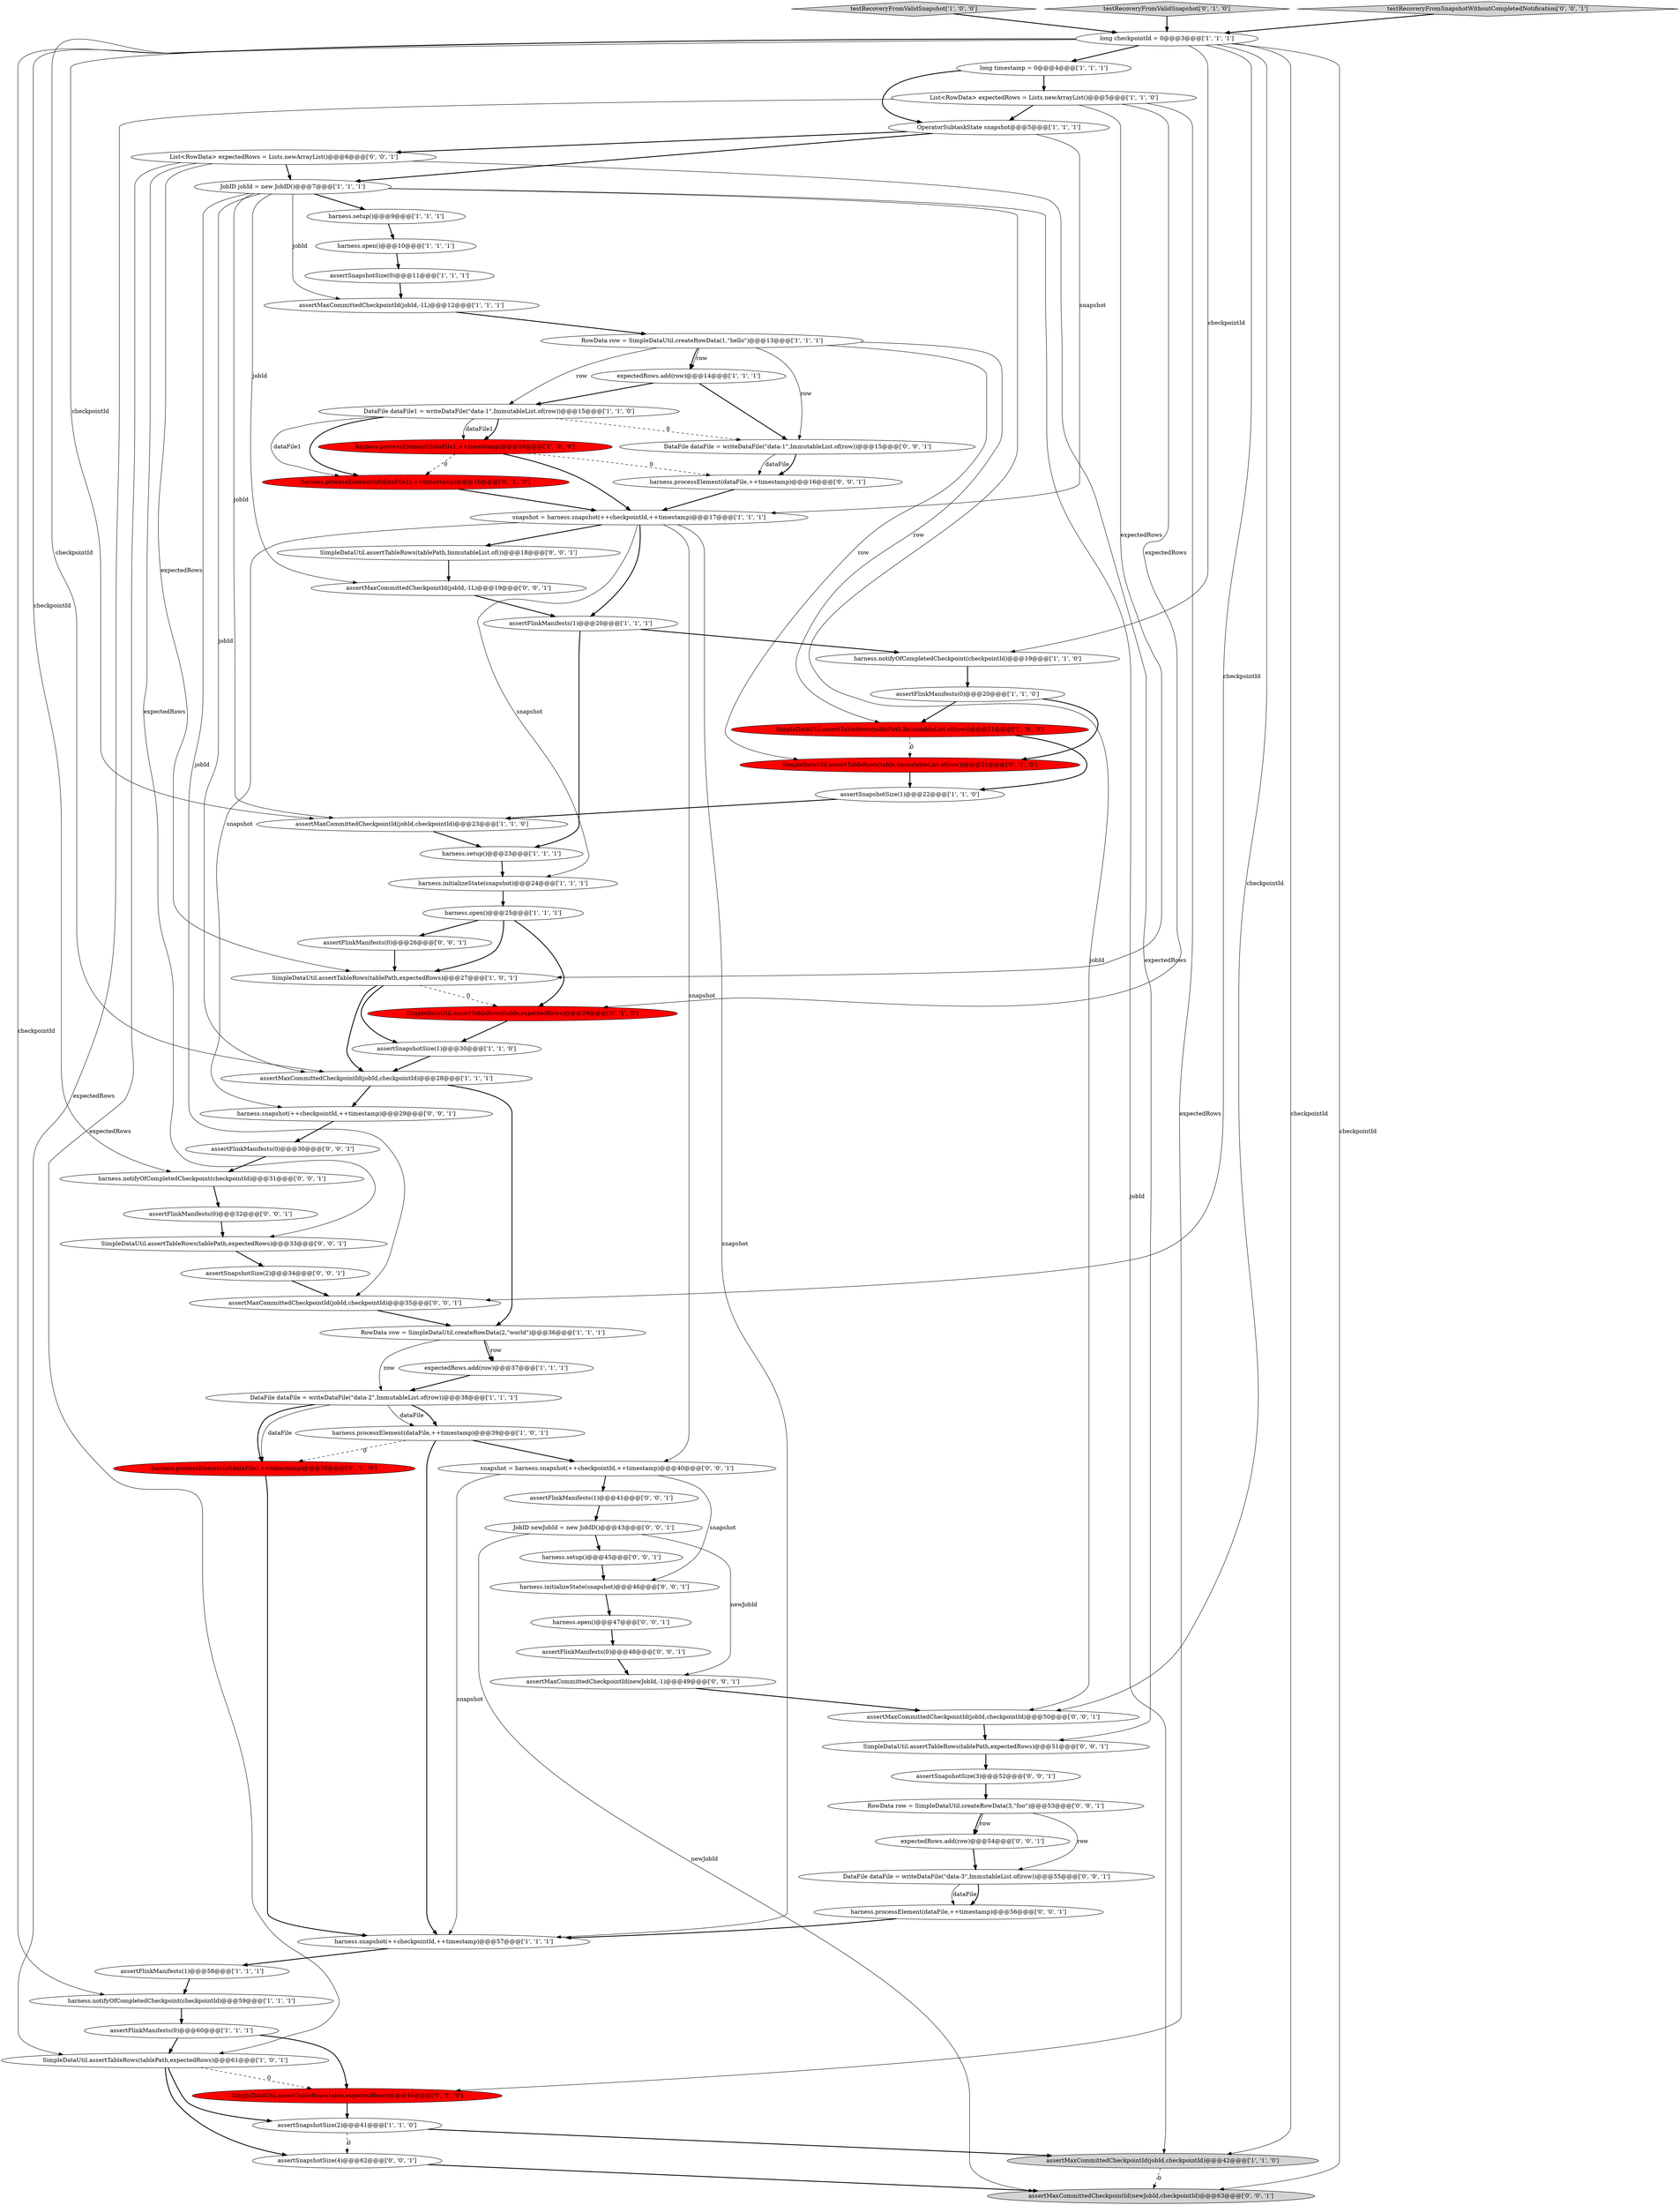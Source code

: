 digraph {
10 [style = filled, label = "harness.open()@@@10@@@['1', '1', '1']", fillcolor = white, shape = ellipse image = "AAA0AAABBB1BBB"];
11 [style = filled, label = "RowData row = SimpleDataUtil.createRowData(1,\"hello\")@@@13@@@['1', '1', '1']", fillcolor = white, shape = ellipse image = "AAA0AAABBB1BBB"];
39 [style = filled, label = "harness.processElement(of(dataFile1),++timestamp)@@@16@@@['0', '1', '0']", fillcolor = red, shape = ellipse image = "AAA1AAABBB2BBB"];
69 [style = filled, label = "List<RowData> expectedRows = Lists.newArrayList()@@@6@@@['0', '0', '1']", fillcolor = white, shape = ellipse image = "AAA0AAABBB3BBB"];
56 [style = filled, label = "assertSnapshotSize(4)@@@62@@@['0', '0', '1']", fillcolor = white, shape = ellipse image = "AAA0AAABBB3BBB"];
7 [style = filled, label = "assertSnapshotSize(1)@@@22@@@['1', '1', '0']", fillcolor = white, shape = ellipse image = "AAA0AAABBB1BBB"];
28 [style = filled, label = "snapshot = harness.snapshot(++checkpointId,++timestamp)@@@17@@@['1', '1', '1']", fillcolor = white, shape = ellipse image = "AAA0AAABBB1BBB"];
49 [style = filled, label = "assertSnapshotSize(2)@@@34@@@['0', '0', '1']", fillcolor = white, shape = ellipse image = "AAA0AAABBB3BBB"];
23 [style = filled, label = "long timestamp = 0@@@4@@@['1', '1', '1']", fillcolor = white, shape = ellipse image = "AAA0AAABBB1BBB"];
52 [style = filled, label = "DataFile dataFile = writeDataFile(\"data-3\",ImmutableList.of(row))@@@55@@@['0', '0', '1']", fillcolor = white, shape = ellipse image = "AAA0AAABBB3BBB"];
36 [style = filled, label = "expectedRows.add(row)@@@14@@@['1', '1', '1']", fillcolor = white, shape = ellipse image = "AAA0AAABBB1BBB"];
48 [style = filled, label = "harness.initializeState(snapshot)@@@46@@@['0', '0', '1']", fillcolor = white, shape = ellipse image = "AAA0AAABBB3BBB"];
68 [style = filled, label = "assertMaxCommittedCheckpointId(newJobId,-1)@@@49@@@['0', '0', '1']", fillcolor = white, shape = ellipse image = "AAA0AAABBB3BBB"];
73 [style = filled, label = "assertFlinkManifests(0)@@@26@@@['0', '0', '1']", fillcolor = white, shape = ellipse image = "AAA0AAABBB3BBB"];
29 [style = filled, label = "harness.setup()@@@23@@@['1', '1', '1']", fillcolor = white, shape = ellipse image = "AAA0AAABBB1BBB"];
62 [style = filled, label = "assertMaxCommittedCheckpointId(newJobId,checkpointId)@@@63@@@['0', '0', '1']", fillcolor = lightgray, shape = ellipse image = "AAA0AAABBB3BBB"];
15 [style = filled, label = "assertFlinkManifests(0)@@@20@@@['1', '1', '0']", fillcolor = white, shape = ellipse image = "AAA0AAABBB1BBB"];
22 [style = filled, label = "harness.processElement(dataFile1,++timestamp)@@@16@@@['1', '0', '0']", fillcolor = red, shape = ellipse image = "AAA1AAABBB1BBB"];
5 [style = filled, label = "expectedRows.add(row)@@@37@@@['1', '1', '1']", fillcolor = white, shape = ellipse image = "AAA0AAABBB1BBB"];
60 [style = filled, label = "assertFlinkManifests(0)@@@32@@@['0', '0', '1']", fillcolor = white, shape = ellipse image = "AAA0AAABBB3BBB"];
55 [style = filled, label = "harness.open()@@@47@@@['0', '0', '1']", fillcolor = white, shape = ellipse image = "AAA0AAABBB3BBB"];
12 [style = filled, label = "OperatorSubtaskState snapshot@@@5@@@['1', '1', '1']", fillcolor = white, shape = ellipse image = "AAA0AAABBB1BBB"];
57 [style = filled, label = "DataFile dataFile = writeDataFile(\"data-1\",ImmutableList.of(row))@@@15@@@['0', '0', '1']", fillcolor = white, shape = ellipse image = "AAA0AAABBB3BBB"];
72 [style = filled, label = "assertFlinkManifests(1)@@@41@@@['0', '0', '1']", fillcolor = white, shape = ellipse image = "AAA0AAABBB3BBB"];
20 [style = filled, label = "assertFlinkManifests(1)@@@58@@@['1', '1', '1']", fillcolor = white, shape = ellipse image = "AAA0AAABBB1BBB"];
51 [style = filled, label = "assertMaxCommittedCheckpointId(jobId,-1L)@@@19@@@['0', '0', '1']", fillcolor = white, shape = ellipse image = "AAA0AAABBB3BBB"];
74 [style = filled, label = "SimpleDataUtil.assertTableRows(tablePath,expectedRows)@@@51@@@['0', '0', '1']", fillcolor = white, shape = ellipse image = "AAA0AAABBB3BBB"];
41 [style = filled, label = "harness.processElement(of(dataFile),++timestamp)@@@35@@@['0', '1', '0']", fillcolor = red, shape = ellipse image = "AAA1AAABBB2BBB"];
32 [style = filled, label = "assertMaxCommittedCheckpointId(jobId,checkpointId)@@@42@@@['1', '1', '0']", fillcolor = lightgray, shape = ellipse image = "AAA0AAABBB1BBB"];
38 [style = filled, label = "SimpleDataUtil.assertTableRows(table,expectedRows)@@@40@@@['0', '1', '0']", fillcolor = red, shape = ellipse image = "AAA1AAABBB2BBB"];
18 [style = filled, label = "DataFile dataFile = writeDataFile(\"data-2\",ImmutableList.of(row))@@@38@@@['1', '1', '1']", fillcolor = white, shape = ellipse image = "AAA0AAABBB1BBB"];
2 [style = filled, label = "List<RowData> expectedRows = Lists.newArrayList()@@@5@@@['1', '1', '0']", fillcolor = white, shape = ellipse image = "AAA0AAABBB1BBB"];
16 [style = filled, label = "harness.setup()@@@9@@@['1', '1', '1']", fillcolor = white, shape = ellipse image = "AAA0AAABBB1BBB"];
54 [style = filled, label = "snapshot = harness.snapshot(++checkpointId,++timestamp)@@@40@@@['0', '0', '1']", fillcolor = white, shape = ellipse image = "AAA0AAABBB3BBB"];
21 [style = filled, label = "SimpleDataUtil.assertTableRows(tablePath,expectedRows)@@@27@@@['1', '0', '1']", fillcolor = white, shape = ellipse image = "AAA0AAABBB1BBB"];
53 [style = filled, label = "JobID newJobId = new JobID()@@@43@@@['0', '0', '1']", fillcolor = white, shape = ellipse image = "AAA0AAABBB3BBB"];
58 [style = filled, label = "harness.notifyOfCompletedCheckpoint(checkpointId)@@@31@@@['0', '0', '1']", fillcolor = white, shape = ellipse image = "AAA0AAABBB3BBB"];
37 [style = filled, label = "SimpleDataUtil.assertTableRows(tablePath,expectedRows)@@@61@@@['1', '0', '1']", fillcolor = white, shape = ellipse image = "AAA0AAABBB1BBB"];
30 [style = filled, label = "harness.initializeState(snapshot)@@@24@@@['1', '1', '1']", fillcolor = white, shape = ellipse image = "AAA0AAABBB1BBB"];
47 [style = filled, label = "SimpleDataUtil.assertTableRows(tablePath,expectedRows)@@@33@@@['0', '0', '1']", fillcolor = white, shape = ellipse image = "AAA0AAABBB3BBB"];
13 [style = filled, label = "testRecoveryFromValidSnapshot['1', '0', '0']", fillcolor = lightgray, shape = diamond image = "AAA0AAABBB1BBB"];
24 [style = filled, label = "assertMaxCommittedCheckpointId(jobId,checkpointId)@@@23@@@['1', '1', '0']", fillcolor = white, shape = ellipse image = "AAA0AAABBB1BBB"];
19 [style = filled, label = "assertSnapshotSize(0)@@@11@@@['1', '1', '1']", fillcolor = white, shape = ellipse image = "AAA0AAABBB1BBB"];
42 [style = filled, label = "testRecoveryFromValidSnapshot['0', '1', '0']", fillcolor = lightgray, shape = diamond image = "AAA0AAABBB2BBB"];
67 [style = filled, label = "expectedRows.add(row)@@@54@@@['0', '0', '1']", fillcolor = white, shape = ellipse image = "AAA0AAABBB3BBB"];
45 [style = filled, label = "assertSnapshotSize(3)@@@52@@@['0', '0', '1']", fillcolor = white, shape = ellipse image = "AAA0AAABBB3BBB"];
43 [style = filled, label = "SimpleDataUtil.assertTableRows(table,expectedRows)@@@29@@@['0', '1', '0']", fillcolor = red, shape = ellipse image = "AAA1AAABBB2BBB"];
8 [style = filled, label = "assertFlinkManifests(0)@@@60@@@['1', '1', '1']", fillcolor = white, shape = ellipse image = "AAA0AAABBB1BBB"];
17 [style = filled, label = "harness.open()@@@25@@@['1', '1', '1']", fillcolor = white, shape = ellipse image = "AAA0AAABBB1BBB"];
3 [style = filled, label = "assertSnapshotSize(1)@@@30@@@['1', '1', '0']", fillcolor = white, shape = ellipse image = "AAA0AAABBB1BBB"];
44 [style = filled, label = "harness.processElement(dataFile,++timestamp)@@@16@@@['0', '0', '1']", fillcolor = white, shape = ellipse image = "AAA0AAABBB3BBB"];
46 [style = filled, label = "SimpleDataUtil.assertTableRows(tablePath,ImmutableList.of())@@@18@@@['0', '0', '1']", fillcolor = white, shape = ellipse image = "AAA0AAABBB3BBB"];
64 [style = filled, label = "harness.snapshot(++checkpointId,++timestamp)@@@29@@@['0', '0', '1']", fillcolor = white, shape = ellipse image = "AAA0AAABBB3BBB"];
66 [style = filled, label = "RowData row = SimpleDataUtil.createRowData(3,\"foo\")@@@53@@@['0', '0', '1']", fillcolor = white, shape = ellipse image = "AAA0AAABBB3BBB"];
33 [style = filled, label = "RowData row = SimpleDataUtil.createRowData(2,\"world\")@@@36@@@['1', '1', '1']", fillcolor = white, shape = ellipse image = "AAA0AAABBB1BBB"];
9 [style = filled, label = "harness.snapshot(++checkpointId,++timestamp)@@@57@@@['1', '1', '1']", fillcolor = white, shape = ellipse image = "AAA0AAABBB1BBB"];
0 [style = filled, label = "long checkpointId = 0@@@3@@@['1', '1', '1']", fillcolor = white, shape = ellipse image = "AAA0AAABBB1BBB"];
31 [style = filled, label = "harness.notifyOfCompletedCheckpoint(checkpointId)@@@59@@@['1', '1', '1']", fillcolor = white, shape = ellipse image = "AAA0AAABBB1BBB"];
1 [style = filled, label = "assertMaxCommittedCheckpointId(jobId,-1L)@@@12@@@['1', '1', '1']", fillcolor = white, shape = ellipse image = "AAA0AAABBB1BBB"];
35 [style = filled, label = "JobID jobId = new JobID()@@@7@@@['1', '1', '1']", fillcolor = white, shape = ellipse image = "AAA0AAABBB1BBB"];
27 [style = filled, label = "harness.notifyOfCompletedCheckpoint(checkpointId)@@@19@@@['1', '1', '0']", fillcolor = white, shape = ellipse image = "AAA0AAABBB1BBB"];
63 [style = filled, label = "harness.setup()@@@45@@@['0', '0', '1']", fillcolor = white, shape = ellipse image = "AAA0AAABBB3BBB"];
65 [style = filled, label = "assertMaxCommittedCheckpointId(jobId,checkpointId)@@@35@@@['0', '0', '1']", fillcolor = white, shape = ellipse image = "AAA0AAABBB3BBB"];
34 [style = filled, label = "assertSnapshotSize(2)@@@41@@@['1', '1', '0']", fillcolor = white, shape = ellipse image = "AAA0AAABBB1BBB"];
59 [style = filled, label = "assertFlinkManifests(0)@@@30@@@['0', '0', '1']", fillcolor = white, shape = ellipse image = "AAA0AAABBB3BBB"];
14 [style = filled, label = "DataFile dataFile1 = writeDataFile(\"data-1\",ImmutableList.of(row))@@@15@@@['1', '1', '0']", fillcolor = white, shape = ellipse image = "AAA0AAABBB1BBB"];
70 [style = filled, label = "assertFlinkManifests(0)@@@48@@@['0', '0', '1']", fillcolor = white, shape = ellipse image = "AAA0AAABBB3BBB"];
61 [style = filled, label = "testRecoveryFromSnapshotWithoutCompletedNotification['0', '0', '1']", fillcolor = lightgray, shape = diamond image = "AAA0AAABBB3BBB"];
71 [style = filled, label = "assertMaxCommittedCheckpointId(jobId,checkpointId)@@@50@@@['0', '0', '1']", fillcolor = white, shape = ellipse image = "AAA0AAABBB3BBB"];
40 [style = filled, label = "SimpleDataUtil.assertTableRows(table,ImmutableList.of(row))@@@21@@@['0', '1', '0']", fillcolor = red, shape = ellipse image = "AAA1AAABBB2BBB"];
4 [style = filled, label = "assertFlinkManifests(1)@@@20@@@['1', '1', '1']", fillcolor = white, shape = ellipse image = "AAA0AAABBB1BBB"];
50 [style = filled, label = "harness.processElement(dataFile,++timestamp)@@@56@@@['0', '0', '1']", fillcolor = white, shape = ellipse image = "AAA0AAABBB3BBB"];
6 [style = filled, label = "assertMaxCommittedCheckpointId(jobId,checkpointId)@@@28@@@['1', '1', '1']", fillcolor = white, shape = ellipse image = "AAA0AAABBB1BBB"];
25 [style = filled, label = "harness.processElement(dataFile,++timestamp)@@@39@@@['1', '0', '1']", fillcolor = white, shape = ellipse image = "AAA0AAABBB1BBB"];
26 [style = filled, label = "SimpleDataUtil.assertTableRows(tablePath,ImmutableList.of(row))@@@21@@@['1', '0', '0']", fillcolor = red, shape = ellipse image = "AAA1AAABBB1BBB"];
22->44 [style = dashed, label="0"];
69->74 [style = solid, label="expectedRows"];
14->22 [style = solid, label="dataFile1"];
66->52 [style = solid, label="row"];
29->30 [style = bold, label=""];
63->48 [style = bold, label=""];
0->6 [style = solid, label="checkpointId"];
0->32 [style = solid, label="checkpointId"];
53->68 [style = solid, label="newJobId"];
10->19 [style = bold, label=""];
2->38 [style = solid, label="expectedRows"];
53->63 [style = bold, label=""];
73->21 [style = bold, label=""];
58->60 [style = bold, label=""];
41->9 [style = bold, label=""];
59->58 [style = bold, label=""];
69->21 [style = solid, label="expectedRows"];
35->65 [style = solid, label="jobId"];
11->36 [style = bold, label=""];
27->15 [style = bold, label=""];
47->49 [style = bold, label=""];
46->51 [style = bold, label=""];
72->53 [style = bold, label=""];
19->1 [style = bold, label=""];
0->71 [style = solid, label="checkpointId"];
43->3 [style = bold, label=""];
60->47 [style = bold, label=""];
12->28 [style = solid, label="snapshot"];
45->66 [style = bold, label=""];
6->64 [style = bold, label=""];
34->56 [style = dashed, label="0"];
71->74 [style = bold, label=""];
35->32 [style = solid, label="jobId"];
35->51 [style = solid, label="jobId"];
18->41 [style = solid, label="dataFile"];
70->68 [style = bold, label=""];
35->6 [style = solid, label="jobId"];
34->32 [style = bold, label=""];
23->12 [style = bold, label=""];
53->62 [style = solid, label="newJobId"];
17->21 [style = bold, label=""];
0->31 [style = solid, label="checkpointId"];
67->52 [style = bold, label=""];
66->67 [style = solid, label="row"];
21->3 [style = bold, label=""];
14->39 [style = solid, label="dataFile1"];
35->71 [style = solid, label="jobId"];
11->14 [style = solid, label="row"];
11->26 [style = solid, label="row"];
26->7 [style = bold, label=""];
66->67 [style = bold, label=""];
65->33 [style = bold, label=""];
14->22 [style = bold, label=""];
56->62 [style = bold, label=""];
20->31 [style = bold, label=""];
12->35 [style = bold, label=""];
36->14 [style = bold, label=""];
8->38 [style = bold, label=""];
25->41 [style = dashed, label="0"];
1->11 [style = bold, label=""];
11->36 [style = solid, label="row"];
35->24 [style = solid, label="jobId"];
54->48 [style = solid, label="snapshot"];
7->24 [style = bold, label=""];
28->30 [style = solid, label="snapshot"];
0->23 [style = bold, label=""];
69->37 [style = solid, label="expectedRows"];
48->55 [style = bold, label=""];
18->25 [style = bold, label=""];
61->0 [style = bold, label=""];
0->24 [style = solid, label="checkpointId"];
18->41 [style = bold, label=""];
17->73 [style = bold, label=""];
14->39 [style = bold, label=""];
32->62 [style = dashed, label="0"];
69->47 [style = solid, label="expectedRows"];
26->40 [style = dashed, label="0"];
36->57 [style = bold, label=""];
13->0 [style = bold, label=""];
33->5 [style = solid, label="row"];
30->17 [style = bold, label=""];
0->58 [style = solid, label="checkpointId"];
51->4 [style = bold, label=""];
11->40 [style = solid, label="row"];
25->9 [style = bold, label=""];
2->37 [style = solid, label="expectedRows"];
3->6 [style = bold, label=""];
49->65 [style = bold, label=""];
9->20 [style = bold, label=""];
22->28 [style = bold, label=""];
4->29 [style = bold, label=""];
5->18 [style = bold, label=""];
28->54 [style = solid, label="snapshot"];
33->5 [style = bold, label=""];
64->59 [style = bold, label=""];
37->38 [style = dashed, label="0"];
42->0 [style = bold, label=""];
17->43 [style = bold, label=""];
28->9 [style = solid, label="snapshot"];
12->69 [style = bold, label=""];
55->70 [style = bold, label=""];
74->45 [style = bold, label=""];
2->43 [style = solid, label="expectedRows"];
6->33 [style = bold, label=""];
52->50 [style = solid, label="dataFile"];
38->34 [style = bold, label=""];
15->40 [style = bold, label=""];
52->50 [style = bold, label=""];
8->37 [style = bold, label=""];
23->2 [style = bold, label=""];
28->64 [style = solid, label="snapshot"];
31->8 [style = bold, label=""];
25->54 [style = bold, label=""];
11->57 [style = solid, label="row"];
21->43 [style = dashed, label="0"];
35->16 [style = bold, label=""];
50->9 [style = bold, label=""];
21->6 [style = bold, label=""];
16->10 [style = bold, label=""];
0->62 [style = solid, label="checkpointId"];
24->29 [style = bold, label=""];
14->57 [style = dashed, label="0"];
69->35 [style = bold, label=""];
39->28 [style = bold, label=""];
2->12 [style = bold, label=""];
18->25 [style = solid, label="dataFile"];
15->26 [style = bold, label=""];
28->46 [style = bold, label=""];
40->7 [style = bold, label=""];
57->44 [style = solid, label="dataFile"];
68->71 [style = bold, label=""];
37->34 [style = bold, label=""];
44->28 [style = bold, label=""];
54->9 [style = solid, label="snapshot"];
4->27 [style = bold, label=""];
0->65 [style = solid, label="checkpointId"];
35->1 [style = solid, label="jobId"];
33->18 [style = solid, label="row"];
22->39 [style = dashed, label="0"];
0->27 [style = solid, label="checkpointId"];
54->72 [style = bold, label=""];
57->44 [style = bold, label=""];
2->21 [style = solid, label="expectedRows"];
28->4 [style = bold, label=""];
37->56 [style = bold, label=""];
}
